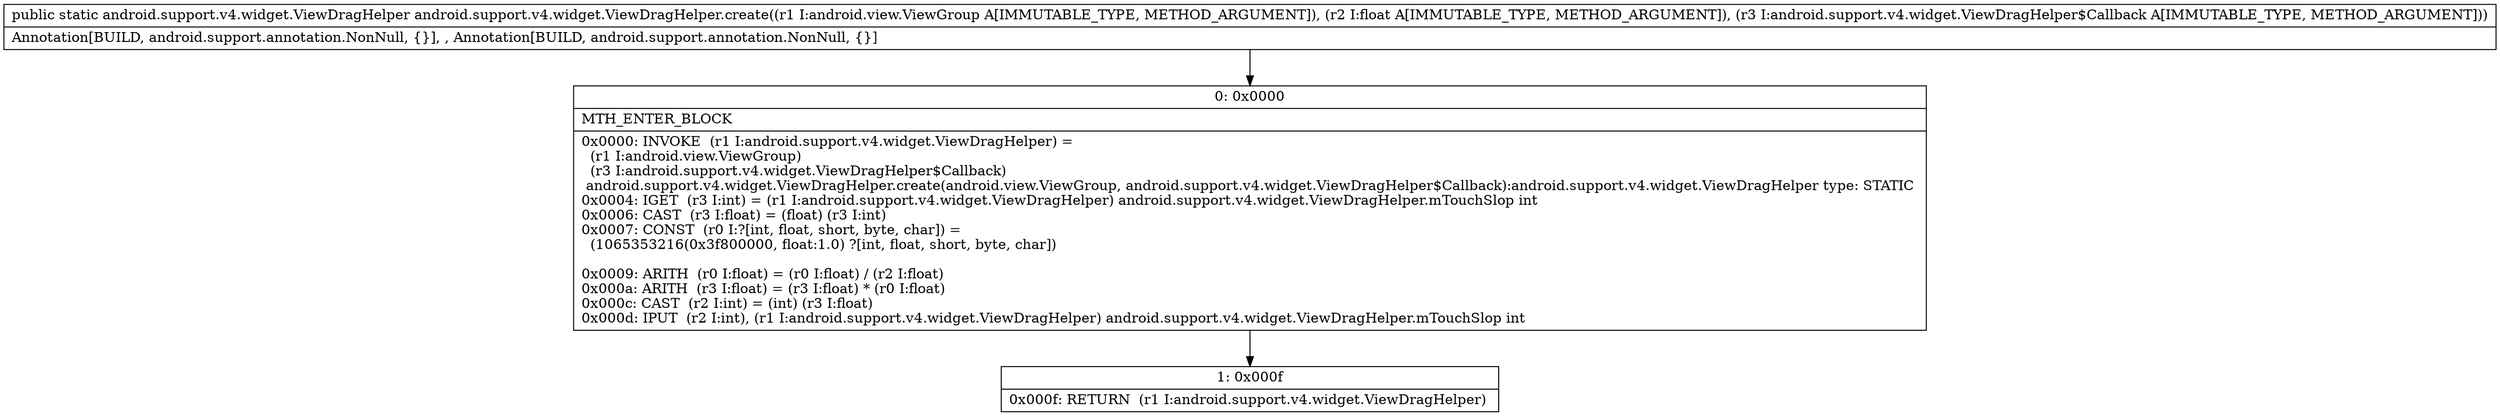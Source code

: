 digraph "CFG forandroid.support.v4.widget.ViewDragHelper.create(Landroid\/view\/ViewGroup;FLandroid\/support\/v4\/widget\/ViewDragHelper$Callback;)Landroid\/support\/v4\/widget\/ViewDragHelper;" {
Node_0 [shape=record,label="{0\:\ 0x0000|MTH_ENTER_BLOCK\l|0x0000: INVOKE  (r1 I:android.support.v4.widget.ViewDragHelper) = \l  (r1 I:android.view.ViewGroup)\l  (r3 I:android.support.v4.widget.ViewDragHelper$Callback)\l android.support.v4.widget.ViewDragHelper.create(android.view.ViewGroup, android.support.v4.widget.ViewDragHelper$Callback):android.support.v4.widget.ViewDragHelper type: STATIC \l0x0004: IGET  (r3 I:int) = (r1 I:android.support.v4.widget.ViewDragHelper) android.support.v4.widget.ViewDragHelper.mTouchSlop int \l0x0006: CAST  (r3 I:float) = (float) (r3 I:int) \l0x0007: CONST  (r0 I:?[int, float, short, byte, char]) = \l  (1065353216(0x3f800000, float:1.0) ?[int, float, short, byte, char])\l \l0x0009: ARITH  (r0 I:float) = (r0 I:float) \/ (r2 I:float) \l0x000a: ARITH  (r3 I:float) = (r3 I:float) * (r0 I:float) \l0x000c: CAST  (r2 I:int) = (int) (r3 I:float) \l0x000d: IPUT  (r2 I:int), (r1 I:android.support.v4.widget.ViewDragHelper) android.support.v4.widget.ViewDragHelper.mTouchSlop int \l}"];
Node_1 [shape=record,label="{1\:\ 0x000f|0x000f: RETURN  (r1 I:android.support.v4.widget.ViewDragHelper) \l}"];
MethodNode[shape=record,label="{public static android.support.v4.widget.ViewDragHelper android.support.v4.widget.ViewDragHelper.create((r1 I:android.view.ViewGroup A[IMMUTABLE_TYPE, METHOD_ARGUMENT]), (r2 I:float A[IMMUTABLE_TYPE, METHOD_ARGUMENT]), (r3 I:android.support.v4.widget.ViewDragHelper$Callback A[IMMUTABLE_TYPE, METHOD_ARGUMENT]))  | Annotation[BUILD, android.support.annotation.NonNull, \{\}], , Annotation[BUILD, android.support.annotation.NonNull, \{\}]\l}"];
MethodNode -> Node_0;
Node_0 -> Node_1;
}

